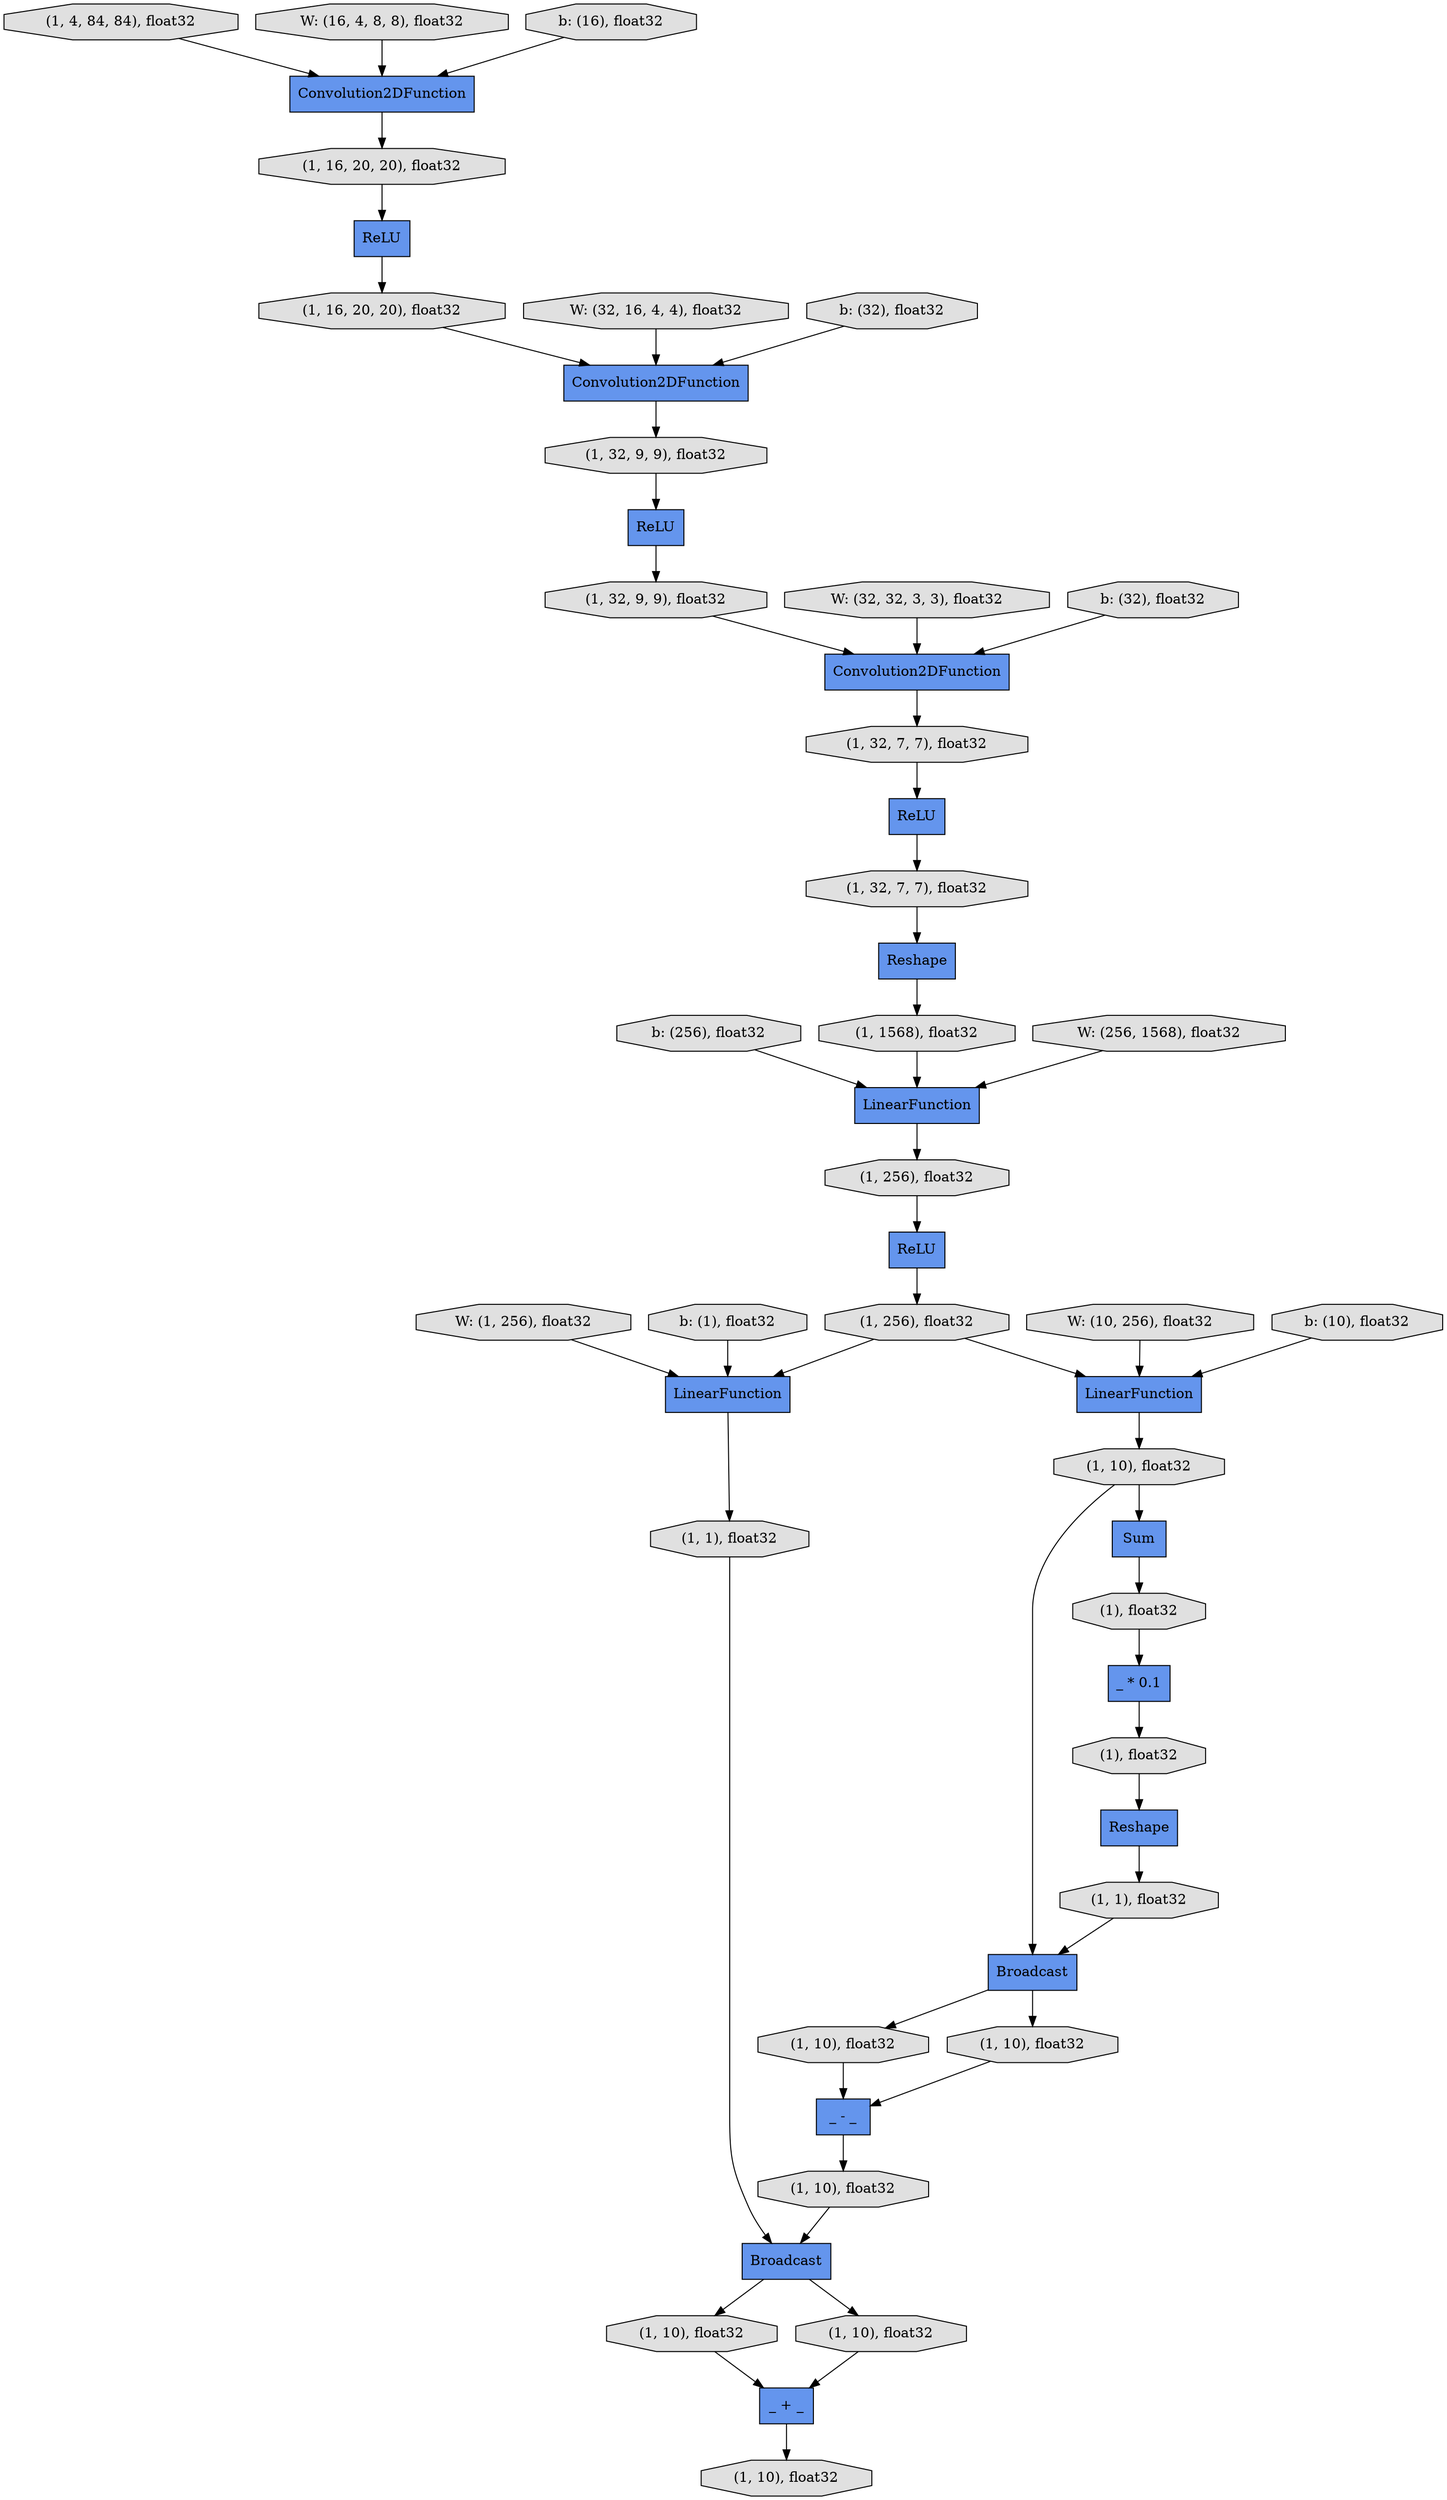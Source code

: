 digraph graphname{rankdir=TB;140062341003304 [label="Reshape",shape="record",fillcolor="#6495ED",style="filled"];140062340950056 [label="b: (256), float32",shape="octagon",fillcolor="#E0E0E0",style="filled"];140062341001344 [label="Convolution2DFunction",shape="record",fillcolor="#6495ED",style="filled"];140062341003416 [label="(1), float32",shape="octagon",fillcolor="#E0E0E0",style="filled"];140062341001456 [label="(1, 16, 20, 20), float32",shape="octagon",fillcolor="#E0E0E0",style="filled"];140062341003528 [label="_ * 0.1",shape="record",fillcolor="#6495ED",style="filled"];140062340948208 [label="W: (32, 16, 4, 4), float32",shape="octagon",fillcolor="#E0E0E0",style="filled"];140062340950392 [label="W: (10, 256), float32",shape="octagon",fillcolor="#E0E0E0",style="filled"];140062341003696 [label="Broadcast",shape="record",fillcolor="#6495ED",style="filled"];140062341001680 [label="(1, 32, 9, 9), float32",shape="octagon",fillcolor="#E0E0E0",style="filled"];140062341003808 [label="(1), float32",shape="octagon",fillcolor="#E0E0E0",style="filled"];140062341001792 [label="Reshape",shape="record",fillcolor="#6495ED",style="filled"];140062340948544 [label="b: (32), float32",shape="octagon",fillcolor="#E0E0E0",style="filled"];140062341001904 [label="(1, 32, 9, 9), float32",shape="octagon",fillcolor="#E0E0E0",style="filled"];140062341003976 [label="_ - _",shape="record",fillcolor="#6495ED",style="filled"];140062340950728 [label="b: (10), float32",shape="octagon",fillcolor="#E0E0E0",style="filled"];140062341004032 [label="(1, 1), float32",shape="octagon",fillcolor="#E0E0E0",style="filled"];140062341004144 [label="LinearFunction",shape="record",fillcolor="#6495ED",style="filled"];140062341002128 [label="(1, 32, 7, 7), float32",shape="octagon",fillcolor="#E0E0E0",style="filled"];140062341004200 [label="(1, 10), float32",shape="octagon",fillcolor="#E0E0E0",style="filled"];140062341002184 [label="ReLU",shape="record",fillcolor="#6495ED",style="filled"];140062340948936 [label="W: (32, 32, 3, 3), float32",shape="octagon",fillcolor="#E0E0E0",style="filled"];140062341002240 [label="(1, 32, 7, 7), float32",shape="octagon",fillcolor="#E0E0E0",style="filled"];140062341004312 [label="(1, 10), float32",shape="octagon",fillcolor="#E0E0E0",style="filled"];140062340951176 [label="W: (1, 256), float32",shape="octagon",fillcolor="#E0E0E0",style="filled"];140062491348104 [label="Convolution2DFunction",shape="record",fillcolor="#6495ED",style="filled"];140062341004480 [label="(1, 10), float32",shape="octagon",fillcolor="#E0E0E0",style="filled"];140062340949272 [label="b: (32), float32",shape="octagon",fillcolor="#E0E0E0",style="filled"];140062341004592 [label="_ + _",shape="record",fillcolor="#6495ED",style="filled"];140062341002576 [label="(1, 1568), float32",shape="octagon",fillcolor="#E0E0E0",style="filled"];140062341004648 [label="(1, 1), float32",shape="octagon",fillcolor="#E0E0E0",style="filled"];140062341002632 [label="LinearFunction",shape="record",fillcolor="#6495ED",style="filled"];140062340951512 [label="b: (1), float32",shape="octagon",fillcolor="#E0E0E0",style="filled"];140062341004816 [label="(1, 10), float32",shape="octagon",fillcolor="#E0E0E0",style="filled"];140062341002800 [label="(1, 256), float32",shape="octagon",fillcolor="#E0E0E0",style="filled"];140062341002856 [label="(1, 256), float32",shape="octagon",fillcolor="#E0E0E0",style="filled"];140062341004928 [label="(1, 10), float32",shape="octagon",fillcolor="#E0E0E0",style="filled"];140062491250304 [label="ReLU",shape="record",fillcolor="#6495ED",style="filled"];140062341002912 [label="LinearFunction",shape="record",fillcolor="#6495ED",style="filled"];140062341004984 [label="(1, 10), float32",shape="octagon",fillcolor="#E0E0E0",style="filled"];140062340951680 [label="ReLU",shape="record",fillcolor="#6495ED",style="filled"];140062341002968 [label="Sum",shape="record",fillcolor="#6495ED",style="filled"];140062340949720 [label="W: (256, 1568), float32",shape="octagon",fillcolor="#E0E0E0",style="filled"];140062340951792 [label="(1, 4, 84, 84), float32",shape="octagon",fillcolor="#E0E0E0",style="filled"];140062341003024 [label="Broadcast",shape="record",fillcolor="#6495ED",style="filled"];140062340951848 [label="ReLU",shape="record",fillcolor="#6495ED",style="filled"];140062340951904 [label="Convolution2DFunction",shape="record",fillcolor="#6495ED",style="filled"];140062221512544 [label="W: (16, 4, 8, 8), float32",shape="octagon",fillcolor="#E0E0E0",style="filled"];140062341003136 [label="(1, 10), float32",shape="octagon",fillcolor="#E0E0E0",style="filled"];140062491348832 [label="b: (16), float32",shape="octagon",fillcolor="#E0E0E0",style="filled"];140062340952016 [label="(1, 16, 20, 20), float32",shape="octagon",fillcolor="#E0E0E0",style="filled"];140062341003696 -> 140062341004312;140062341004312 -> 140062341003976;140062341001904 -> 140062341001344;140062341003136 -> 140062341003696;140062341003024 -> 140062341004816;140062341004032 -> 140062341003696;140062341002800 -> 140062341002184;140062340948544 -> 140062340951904;140062221512544 -> 140062491348104;140062491348832 -> 140062491348104;140062340950056 -> 140062341002632;140062341002128 -> 140062491250304;140062340951680 -> 140062341001456;140062341003304 -> 140062341004032;140062340950392 -> 140062341002912;140062491250304 -> 140062341002240;140062340948936 -> 140062341001344;140062341004928 -> 140062341004592;140062340951512 -> 140062341004144;140062340951792 -> 140062491348104;140062340951904 -> 140062341001680;140062341004592 -> 140062341004984;140062341002184 -> 140062341002856;140062341003024 -> 140062341004928;140062340949272 -> 140062341001344;140062341001680 -> 140062340951848;140062341002912 -> 140062341003136;140062341003416 -> 140062341003528;140062341002632 -> 140062341002800;140062341004480 -> 140062341003024;140062341003136 -> 140062341002968;140062341002856 -> 140062341004144;140062341003808 -> 140062341003304;140062341001792 -> 140062341002576;140062341002968 -> 140062341003416;140062341002240 -> 140062341001792;140062491348104 -> 140062340952016;140062341001344 -> 140062341002128;140062341003696 -> 140062341004200;140062341001456 -> 140062340951904;140062340948208 -> 140062340951904;140062340951176 -> 140062341004144;140062340949720 -> 140062341002632;140062340952016 -> 140062340951680;140062341004648 -> 140062341003024;140062341003976 -> 140062341004480;140062341004144 -> 140062341004648;140062341003528 -> 140062341003808;140062341002856 -> 140062341002912;140062341004816 -> 140062341004592;140062340950728 -> 140062341002912;140062340951848 -> 140062341001904;140062341004200 -> 140062341003976;140062341002576 -> 140062341002632;}